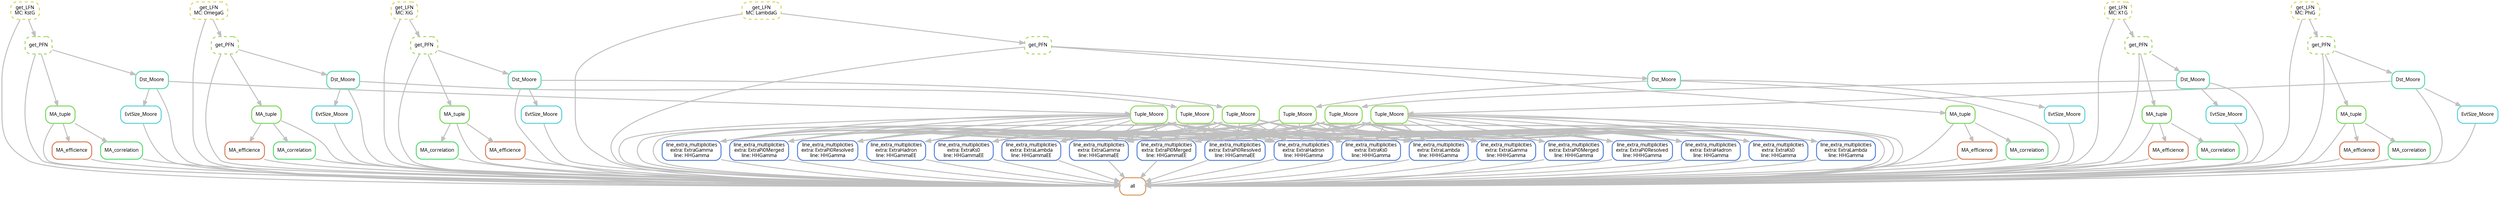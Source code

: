 digraph snakemake_dag {
    graph[bgcolor=white, margin=0];
    node[shape=box, style=rounded, fontname=sans,                 fontsize=10, penwidth=2];
    edge[penwidth=2, color=grey];
	0[label = "all", color = "0.08 0.6 0.85", style="rounded"];
	1[label = "get_LFN\nMC: KstG", color = "0.16 0.6 0.85", style="rounded,dashed"];
	2[label = "get_LFN\nMC: PhiG", color = "0.16 0.6 0.85", style="rounded,dashed"];
	3[label = "get_LFN\nMC: K1G", color = "0.16 0.6 0.85", style="rounded,dashed"];
	4[label = "get_LFN\nMC: LambdaG", color = "0.16 0.6 0.85", style="rounded,dashed"];
	5[label = "get_LFN\nMC: XiG", color = "0.16 0.6 0.85", style="rounded,dashed"];
	6[label = "get_LFN\nMC: OmegaG", color = "0.16 0.6 0.85", style="rounded,dashed"];
	7[label = "get_PFN", color = "0.24 0.6 0.85", style="rounded,dashed"];
	8[label = "get_PFN", color = "0.24 0.6 0.85", style="rounded,dashed"];
	9[label = "get_PFN", color = "0.24 0.6 0.85", style="rounded,dashed"];
	10[label = "get_PFN", color = "0.24 0.6 0.85", style="rounded,dashed"];
	11[label = "get_PFN", color = "0.24 0.6 0.85", style="rounded,dashed"];
	12[label = "get_PFN", color = "0.24 0.6 0.85", style="rounded,dashed"];
	13[label = "MA_tuple", color = "0.29 0.6 0.85", style="rounded"];
	14[label = "MA_tuple", color = "0.29 0.6 0.85", style="rounded"];
	15[label = "MA_tuple", color = "0.29 0.6 0.85", style="rounded"];
	16[label = "MA_tuple", color = "0.29 0.6 0.85", style="rounded"];
	17[label = "MA_tuple", color = "0.29 0.6 0.85", style="rounded"];
	18[label = "MA_tuple", color = "0.29 0.6 0.85", style="rounded"];
	19[label = "MA_efficience", color = "0.05 0.6 0.85", style="rounded"];
	20[label = "MA_efficience", color = "0.05 0.6 0.85", style="rounded"];
	21[label = "MA_efficience", color = "0.05 0.6 0.85", style="rounded"];
	22[label = "MA_efficience", color = "0.05 0.6 0.85", style="rounded"];
	23[label = "MA_efficience", color = "0.05 0.6 0.85", style="rounded"];
	24[label = "MA_efficience", color = "0.05 0.6 0.85", style="rounded"];
	25[label = "MA_correlation", color = "0.37 0.6 0.85", style="rounded"];
	26[label = "MA_correlation", color = "0.37 0.6 0.85", style="rounded"];
	27[label = "MA_correlation", color = "0.37 0.6 0.85", style="rounded"];
	28[label = "MA_correlation", color = "0.37 0.6 0.85", style="rounded"];
	29[label = "MA_correlation", color = "0.37 0.6 0.85", style="rounded"];
	30[label = "MA_correlation", color = "0.37 0.6 0.85", style="rounded"];
	31[label = "Dst_Moore", color = "0.45 0.6 0.85", style="rounded"];
	32[label = "Dst_Moore", color = "0.45 0.6 0.85", style="rounded"];
	33[label = "Dst_Moore", color = "0.45 0.6 0.85", style="rounded"];
	34[label = "Dst_Moore", color = "0.45 0.6 0.85", style="rounded"];
	35[label = "Dst_Moore", color = "0.45 0.6 0.85", style="rounded"];
	36[label = "Dst_Moore", color = "0.45 0.6 0.85", style="rounded"];
	37[label = "EvtSize_Moore", color = "0.51 0.6 0.85", style="rounded"];
	38[label = "EvtSize_Moore", color = "0.51 0.6 0.85", style="rounded"];
	39[label = "EvtSize_Moore", color = "0.51 0.6 0.85", style="rounded"];
	40[label = "EvtSize_Moore", color = "0.51 0.6 0.85", style="rounded"];
	41[label = "EvtSize_Moore", color = "0.51 0.6 0.85", style="rounded"];
	42[label = "EvtSize_Moore", color = "0.51 0.6 0.85", style="rounded"];
	43[label = "Tuple_Moore", color = "0.27 0.6 0.85", style="rounded"];
	44[label = "Tuple_Moore", color = "0.27 0.6 0.85", style="rounded"];
	45[label = "Tuple_Moore", color = "0.27 0.6 0.85", style="rounded"];
	46[label = "Tuple_Moore", color = "0.27 0.6 0.85", style="rounded"];
	47[label = "Tuple_Moore", color = "0.27 0.6 0.85", style="rounded"];
	48[label = "Tuple_Moore", color = "0.27 0.6 0.85", style="rounded"];
	49[label = "line_extra_multiplicities\nextra: ExtraHadron\nline: HHGamma", color = "0.61 0.6 0.85", style="rounded"];
	50[label = "line_extra_multiplicities\nextra: ExtraKs0\nline: HHGamma", color = "0.61 0.6 0.85", style="rounded"];
	51[label = "line_extra_multiplicities\nextra: ExtraLambda\nline: HHGamma", color = "0.61 0.6 0.85", style="rounded"];
	52[label = "line_extra_multiplicities\nextra: ExtraGamma\nline: HHGamma", color = "0.61 0.6 0.85", style="rounded"];
	53[label = "line_extra_multiplicities\nextra: ExtraPi0Merged\nline: HHGamma", color = "0.61 0.6 0.85", style="rounded"];
	54[label = "line_extra_multiplicities\nextra: ExtraPi0Resolved\nline: HHGamma", color = "0.61 0.6 0.85", style="rounded"];
	55[label = "line_extra_multiplicities\nextra: ExtraHadron\nline: HHGammaEE", color = "0.61 0.6 0.85", style="rounded"];
	56[label = "line_extra_multiplicities\nextra: ExtraKs0\nline: HHGammaEE", color = "0.61 0.6 0.85", style="rounded"];
	57[label = "line_extra_multiplicities\nextra: ExtraLambda\nline: HHGammaEE", color = "0.61 0.6 0.85", style="rounded"];
	58[label = "line_extra_multiplicities\nextra: ExtraGamma\nline: HHGammaEE", color = "0.61 0.6 0.85", style="rounded"];
	59[label = "line_extra_multiplicities\nextra: ExtraPi0Merged\nline: HHGammaEE", color = "0.61 0.6 0.85", style="rounded"];
	60[label = "line_extra_multiplicities\nextra: ExtraPi0Resolved\nline: HHGammaEE", color = "0.61 0.6 0.85", style="rounded"];
	61[label = "line_extra_multiplicities\nextra: ExtraHadron\nline: HHHGamma", color = "0.61 0.6 0.85", style="rounded"];
	62[label = "line_extra_multiplicities\nextra: ExtraKs0\nline: HHHGamma", color = "0.61 0.6 0.85", style="rounded"];
	63[label = "line_extra_multiplicities\nextra: ExtraLambda\nline: HHHGamma", color = "0.61 0.6 0.85", style="rounded"];
	64[label = "line_extra_multiplicities\nextra: ExtraGamma\nline: HHHGamma", color = "0.61 0.6 0.85", style="rounded"];
	65[label = "line_extra_multiplicities\nextra: ExtraPi0Merged\nline: HHHGamma", color = "0.61 0.6 0.85", style="rounded"];
	66[label = "line_extra_multiplicities\nextra: ExtraPi0Resolved\nline: HHHGamma", color = "0.61 0.6 0.85", style="rounded"];
	1 -> 0
	2 -> 0
	3 -> 0
	4 -> 0
	5 -> 0
	6 -> 0
	7 -> 0
	8 -> 0
	9 -> 0
	10 -> 0
	11 -> 0
	12 -> 0
	13 -> 0
	14 -> 0
	15 -> 0
	16 -> 0
	17 -> 0
	18 -> 0
	19 -> 0
	20 -> 0
	21 -> 0
	22 -> 0
	23 -> 0
	24 -> 0
	25 -> 0
	26 -> 0
	27 -> 0
	28 -> 0
	29 -> 0
	30 -> 0
	31 -> 0
	32 -> 0
	33 -> 0
	34 -> 0
	35 -> 0
	36 -> 0
	37 -> 0
	38 -> 0
	39 -> 0
	40 -> 0
	41 -> 0
	42 -> 0
	43 -> 0
	44 -> 0
	45 -> 0
	46 -> 0
	47 -> 0
	48 -> 0
	49 -> 0
	50 -> 0
	51 -> 0
	52 -> 0
	53 -> 0
	54 -> 0
	55 -> 0
	56 -> 0
	57 -> 0
	58 -> 0
	59 -> 0
	60 -> 0
	61 -> 0
	62 -> 0
	63 -> 0
	64 -> 0
	65 -> 0
	66 -> 0
	1 -> 7
	2 -> 8
	3 -> 9
	4 -> 10
	5 -> 11
	6 -> 12
	7 -> 13
	8 -> 14
	9 -> 15
	10 -> 16
	11 -> 17
	12 -> 18
	13 -> 19
	14 -> 20
	15 -> 21
	16 -> 22
	17 -> 23
	18 -> 24
	13 -> 25
	14 -> 26
	15 -> 27
	16 -> 28
	17 -> 29
	18 -> 30
	7 -> 31
	8 -> 32
	9 -> 33
	10 -> 34
	11 -> 35
	12 -> 36
	31 -> 37
	32 -> 38
	33 -> 39
	34 -> 40
	35 -> 41
	36 -> 42
	31 -> 43
	32 -> 44
	33 -> 45
	34 -> 46
	35 -> 47
	36 -> 48
	43 -> 49
	44 -> 49
	45 -> 49
	46 -> 49
	47 -> 49
	48 -> 49
	43 -> 50
	44 -> 50
	45 -> 50
	46 -> 50
	47 -> 50
	48 -> 50
	43 -> 51
	44 -> 51
	45 -> 51
	46 -> 51
	47 -> 51
	48 -> 51
	43 -> 52
	44 -> 52
	45 -> 52
	46 -> 52
	47 -> 52
	48 -> 52
	43 -> 53
	44 -> 53
	45 -> 53
	46 -> 53
	47 -> 53
	48 -> 53
	43 -> 54
	44 -> 54
	45 -> 54
	46 -> 54
	47 -> 54
	48 -> 54
	43 -> 55
	44 -> 55
	45 -> 55
	46 -> 55
	47 -> 55
	48 -> 55
	43 -> 56
	44 -> 56
	45 -> 56
	46 -> 56
	47 -> 56
	48 -> 56
	43 -> 57
	44 -> 57
	45 -> 57
	46 -> 57
	47 -> 57
	48 -> 57
	43 -> 58
	44 -> 58
	45 -> 58
	46 -> 58
	47 -> 58
	48 -> 58
	43 -> 59
	44 -> 59
	45 -> 59
	46 -> 59
	47 -> 59
	48 -> 59
	43 -> 60
	44 -> 60
	45 -> 60
	46 -> 60
	47 -> 60
	48 -> 60
	43 -> 61
	44 -> 61
	45 -> 61
	46 -> 61
	47 -> 61
	48 -> 61
	43 -> 62
	44 -> 62
	45 -> 62
	46 -> 62
	47 -> 62
	48 -> 62
	43 -> 63
	44 -> 63
	45 -> 63
	46 -> 63
	47 -> 63
	48 -> 63
	43 -> 64
	44 -> 64
	45 -> 64
	46 -> 64
	47 -> 64
	48 -> 64
	43 -> 65
	44 -> 65
	45 -> 65
	46 -> 65
	47 -> 65
	48 -> 65
	43 -> 66
	44 -> 66
	45 -> 66
	46 -> 66
	47 -> 66
	48 -> 66
}            
